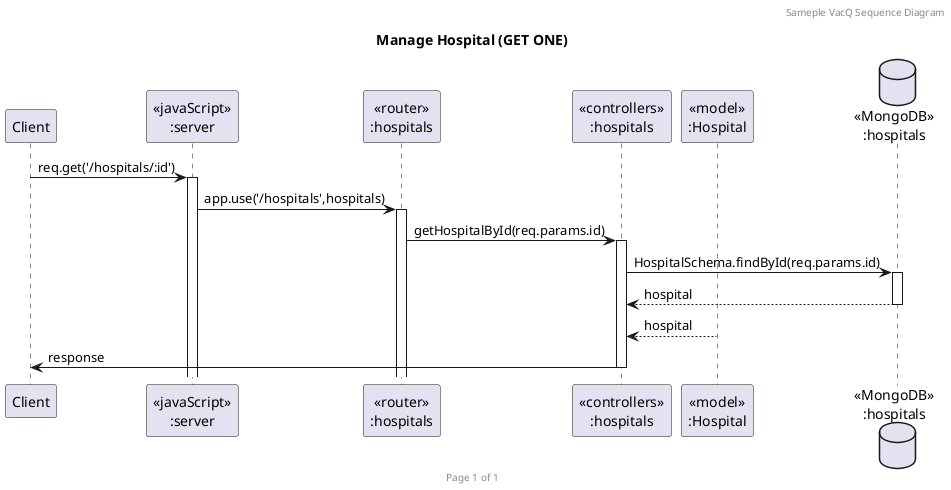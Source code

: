 @startuml Manage Hospital (GET ONE)

header Sameple VacQ Sequence Diagram
footer Page %page% of %lastpage%
title "Manage Hospital (GET ONE)"

participant "Client" as client
participant "<<javaScript>>\n:server" as server
participant "<<router>>\n:hospitals" as routerHospitals
participant "<<controllers>>\n:hospitals" as controllersHospitals
participant "<<model>>\n:Hospital" as modelHospital
database "<<MongoDB>>\n:hospitals" as HospitalsDatabase

client->server ++:req.get('/hospitals/:id')
server->routerHospitals ++:app.use('/hospitals',hospitals)
routerHospitals -> controllersHospitals ++:getHospitalById(req.params.id)
controllersHospitals->HospitalsDatabase ++: HospitalSchema.findById(req.params.id)
HospitalsDatabase --> controllersHospitals --: hospital
controllersHospitals <-- modelHospital --:hospital
controllersHospitals->client --:response

@enduml
